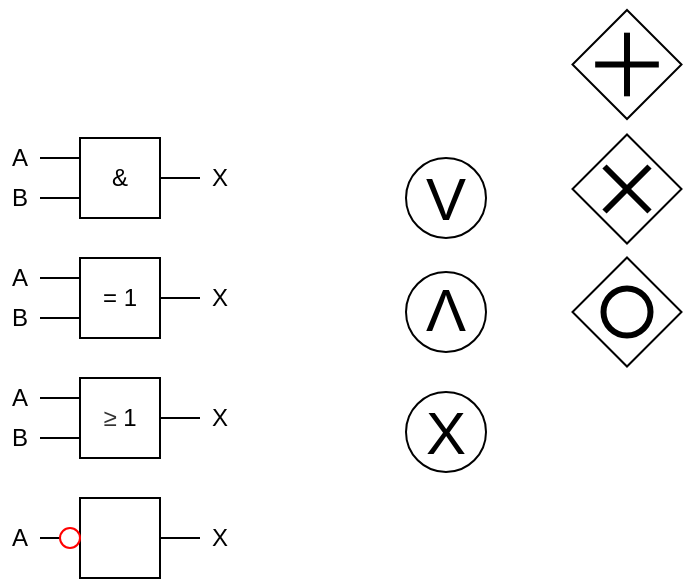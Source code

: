 <mxfile>
    <diagram id="AQ3hdD_zzQC6jocJZZAs" name="Seite-1">
        <mxGraphModel dx="195" dy="385" grid="0" gridSize="10" guides="1" tooltips="1" connect="1" arrows="1" fold="1" page="1" pageScale="1" pageWidth="827" pageHeight="1169" math="0" shadow="0">
            <root>
                <mxCell id="0"/>
                <mxCell id="1" parent="0"/>
                <mxCell id="38" value="" style="rhombus;whiteSpace=wrap;html=1;" vertex="1" parent="1">
                    <mxGeometry x="446.25" y="438.25" width="54.5" height="54.5" as="geometry"/>
                </mxCell>
                <mxCell id="5" style="edgeStyle=none;html=1;exitX=0;exitY=0.25;exitDx=0;exitDy=0;entryX=1;entryY=0.5;entryDx=0;entryDy=0;endArrow=none;endFill=0;" parent="1" source="2" target="3" edge="1">
                    <mxGeometry relative="1" as="geometry"/>
                </mxCell>
                <mxCell id="2" value="&amp;amp;" style="rounded=0;whiteSpace=wrap;html=1;" parent="1" vertex="1">
                    <mxGeometry x="200" y="440" width="40" height="40" as="geometry"/>
                </mxCell>
                <mxCell id="3" value="A" style="text;html=1;strokeColor=none;fillColor=none;align=center;verticalAlign=middle;whiteSpace=wrap;rounded=0;" parent="1" vertex="1">
                    <mxGeometry x="160" y="440" width="20" height="20" as="geometry"/>
                </mxCell>
                <mxCell id="4" value="B" style="text;html=1;strokeColor=none;fillColor=none;align=center;verticalAlign=middle;whiteSpace=wrap;rounded=0;" parent="1" vertex="1">
                    <mxGeometry x="160" y="460" width="20" height="20" as="geometry"/>
                </mxCell>
                <mxCell id="6" style="edgeStyle=none;html=1;exitX=0;exitY=0.75;exitDx=0;exitDy=0;entryX=1;entryY=0.5;entryDx=0;entryDy=0;endArrow=none;endFill=0;" parent="1" source="2" target="4" edge="1">
                    <mxGeometry relative="1" as="geometry">
                        <mxPoint x="210" y="460" as="sourcePoint"/>
                        <mxPoint x="190" y="460" as="targetPoint"/>
                    </mxGeometry>
                </mxCell>
                <mxCell id="7" value="X" style="text;html=1;strokeColor=none;fillColor=none;align=center;verticalAlign=middle;whiteSpace=wrap;rounded=0;" parent="1" vertex="1">
                    <mxGeometry x="260" y="450" width="20" height="20" as="geometry"/>
                </mxCell>
                <mxCell id="8" style="edgeStyle=none;html=1;exitX=0;exitY=0.5;exitDx=0;exitDy=0;endArrow=none;endFill=0;" parent="1" source="7" edge="1">
                    <mxGeometry relative="1" as="geometry">
                        <mxPoint x="210" y="480" as="sourcePoint"/>
                        <mxPoint x="240" y="460" as="targetPoint"/>
                    </mxGeometry>
                </mxCell>
                <mxCell id="9" style="edgeStyle=none;html=1;exitX=0;exitY=0.25;exitDx=0;exitDy=0;entryX=1;entryY=0.5;entryDx=0;entryDy=0;endArrow=none;endFill=0;" parent="1" source="10" target="11" edge="1">
                    <mxGeometry relative="1" as="geometry"/>
                </mxCell>
                <mxCell id="10" value="= 1" style="rounded=0;whiteSpace=wrap;html=1;" parent="1" vertex="1">
                    <mxGeometry x="200" y="500" width="40" height="40" as="geometry"/>
                </mxCell>
                <mxCell id="11" value="A" style="text;html=1;strokeColor=none;fillColor=none;align=center;verticalAlign=middle;whiteSpace=wrap;rounded=0;" parent="1" vertex="1">
                    <mxGeometry x="160" y="500" width="20" height="20" as="geometry"/>
                </mxCell>
                <mxCell id="12" value="B" style="text;html=1;strokeColor=none;fillColor=none;align=center;verticalAlign=middle;whiteSpace=wrap;rounded=0;" parent="1" vertex="1">
                    <mxGeometry x="160" y="520" width="20" height="20" as="geometry"/>
                </mxCell>
                <mxCell id="13" style="edgeStyle=none;html=1;exitX=0;exitY=0.75;exitDx=0;exitDy=0;entryX=1;entryY=0.5;entryDx=0;entryDy=0;endArrow=none;endFill=0;" parent="1" source="10" target="12" edge="1">
                    <mxGeometry relative="1" as="geometry">
                        <mxPoint x="210" y="520" as="sourcePoint"/>
                        <mxPoint x="190" y="520" as="targetPoint"/>
                    </mxGeometry>
                </mxCell>
                <mxCell id="14" value="X" style="text;html=1;strokeColor=none;fillColor=none;align=center;verticalAlign=middle;whiteSpace=wrap;rounded=0;" parent="1" vertex="1">
                    <mxGeometry x="260" y="510" width="20" height="20" as="geometry"/>
                </mxCell>
                <mxCell id="15" style="edgeStyle=none;html=1;exitX=0;exitY=0.5;exitDx=0;exitDy=0;endArrow=none;endFill=0;" parent="1" source="14" edge="1">
                    <mxGeometry relative="1" as="geometry">
                        <mxPoint x="210" y="540" as="sourcePoint"/>
                        <mxPoint x="240" y="520" as="targetPoint"/>
                    </mxGeometry>
                </mxCell>
                <mxCell id="16" style="edgeStyle=none;html=1;exitX=0;exitY=0.25;exitDx=0;exitDy=0;entryX=1;entryY=0.5;entryDx=0;entryDy=0;endArrow=none;endFill=0;" parent="1" source="17" target="18" edge="1">
                    <mxGeometry relative="1" as="geometry"/>
                </mxCell>
                <mxCell id="17" value="&lt;span style=&quot;color: rgb(51, 51, 51); text-align: left; background-color: rgb(255, 255, 255);&quot;&gt;&lt;font style=&quot;font-size: 12px;&quot;&gt;≥&lt;/font&gt;&lt;/span&gt;&amp;nbsp;1" style="rounded=0;whiteSpace=wrap;html=1;fontFamily=Helvetica;" parent="1" vertex="1">
                    <mxGeometry x="200" y="560" width="40" height="40" as="geometry"/>
                </mxCell>
                <mxCell id="18" value="A" style="text;html=1;strokeColor=none;fillColor=none;align=center;verticalAlign=middle;whiteSpace=wrap;rounded=0;" parent="1" vertex="1">
                    <mxGeometry x="160" y="560" width="20" height="20" as="geometry"/>
                </mxCell>
                <mxCell id="19" value="B" style="text;html=1;strokeColor=none;fillColor=none;align=center;verticalAlign=middle;whiteSpace=wrap;rounded=0;" parent="1" vertex="1">
                    <mxGeometry x="160" y="580" width="20" height="20" as="geometry"/>
                </mxCell>
                <mxCell id="20" style="edgeStyle=none;html=1;exitX=0;exitY=0.75;exitDx=0;exitDy=0;entryX=1;entryY=0.5;entryDx=0;entryDy=0;endArrow=none;endFill=0;" parent="1" source="17" target="19" edge="1">
                    <mxGeometry relative="1" as="geometry">
                        <mxPoint x="210" y="580" as="sourcePoint"/>
                        <mxPoint x="190" y="580" as="targetPoint"/>
                    </mxGeometry>
                </mxCell>
                <mxCell id="21" value="X" style="text;html=1;strokeColor=none;fillColor=none;align=center;verticalAlign=middle;whiteSpace=wrap;rounded=0;" parent="1" vertex="1">
                    <mxGeometry x="260" y="570" width="20" height="20" as="geometry"/>
                </mxCell>
                <mxCell id="22" style="edgeStyle=none;html=1;exitX=0;exitY=0.5;exitDx=0;exitDy=0;endArrow=none;endFill=0;" parent="1" source="21" edge="1">
                    <mxGeometry relative="1" as="geometry">
                        <mxPoint x="210" y="600" as="sourcePoint"/>
                        <mxPoint x="240" y="580" as="targetPoint"/>
                    </mxGeometry>
                </mxCell>
                <mxCell id="23" style="edgeStyle=none;html=1;exitX=0;exitY=0.5;exitDx=0;exitDy=0;entryX=1;entryY=0.5;entryDx=0;entryDy=0;endArrow=none;endFill=0;startArrow=none;" parent="1" source="30" target="25" edge="1">
                    <mxGeometry relative="1" as="geometry"/>
                </mxCell>
                <mxCell id="24" value="" style="rounded=0;whiteSpace=wrap;html=1;fontFamily=Helvetica;" parent="1" vertex="1">
                    <mxGeometry x="200" y="620" width="40" height="40" as="geometry"/>
                </mxCell>
                <mxCell id="25" value="A" style="text;html=1;strokeColor=none;fillColor=none;align=center;verticalAlign=middle;whiteSpace=wrap;rounded=0;" parent="1" vertex="1">
                    <mxGeometry x="160" y="630" width="20" height="20" as="geometry"/>
                </mxCell>
                <mxCell id="28" value="X" style="text;html=1;strokeColor=none;fillColor=none;align=center;verticalAlign=middle;whiteSpace=wrap;rounded=0;" parent="1" vertex="1">
                    <mxGeometry x="260" y="630" width="20" height="20" as="geometry"/>
                </mxCell>
                <mxCell id="29" style="edgeStyle=none;html=1;exitX=0;exitY=0.5;exitDx=0;exitDy=0;endArrow=none;endFill=0;" parent="1" source="28" edge="1">
                    <mxGeometry relative="1" as="geometry">
                        <mxPoint x="210" y="660" as="sourcePoint"/>
                        <mxPoint x="240" y="640" as="targetPoint"/>
                    </mxGeometry>
                </mxCell>
                <mxCell id="31" value="" style="edgeStyle=none;html=1;exitX=0;exitY=0.5;exitDx=0;exitDy=0;entryX=1;entryY=0.5;entryDx=0;entryDy=0;endArrow=none;endFill=0;" parent="1" source="24" target="30" edge="1">
                    <mxGeometry relative="1" as="geometry">
                        <mxPoint x="200" y="640" as="sourcePoint"/>
                        <mxPoint x="180" y="640" as="targetPoint"/>
                    </mxGeometry>
                </mxCell>
                <mxCell id="30" value="" style="ellipse;whiteSpace=wrap;html=1;aspect=fixed;fontFamily=Helvetica;fontSize=12;labelBorderColor=none;fontColor=#CC0000;strokeColor=#FF0000;" parent="1" vertex="1">
                    <mxGeometry x="190" y="635" width="10" height="10" as="geometry"/>
                </mxCell>
                <mxCell id="32" value="V" style="ellipse;whiteSpace=wrap;html=1;aspect=fixed;fontSize=30;" parent="1" vertex="1">
                    <mxGeometry x="363" y="450" width="40" height="40" as="geometry"/>
                </mxCell>
                <mxCell id="33" value="V" style="ellipse;whiteSpace=wrap;html=1;aspect=fixed;fontSize=30;rotation=-180;" parent="1" vertex="1">
                    <mxGeometry x="363" y="507" width="40" height="40" as="geometry"/>
                </mxCell>
                <mxCell id="34" value="X" style="ellipse;whiteSpace=wrap;html=1;aspect=fixed;fontSize=30;" parent="1" vertex="1">
                    <mxGeometry x="363" y="567" width="40" height="40" as="geometry"/>
                </mxCell>
                <mxCell id="35" value="" style="rhombus;whiteSpace=wrap;html=1;strokeColor=none;" vertex="1" parent="1">
                    <mxGeometry x="451" y="443" width="45" height="45" as="geometry"/>
                </mxCell>
                <mxCell id="36" value="" style="endArrow=none;html=1;entryX=1;entryY=0;entryDx=0;entryDy=0;exitX=0;exitY=1;exitDx=0;exitDy=0;strokeWidth=3;" edge="1" parent="1" source="35" target="35">
                    <mxGeometry width="50" height="50" relative="1" as="geometry">
                        <mxPoint x="426" y="522" as="sourcePoint"/>
                        <mxPoint x="442" y="503" as="targetPoint"/>
                    </mxGeometry>
                </mxCell>
                <mxCell id="37" value="" style="endArrow=none;html=1;entryX=0;entryY=0;entryDx=0;entryDy=0;exitX=1;exitY=1;exitDx=0;exitDy=0;strokeWidth=3;" edge="1" parent="1" source="35" target="35">
                    <mxGeometry width="50" height="50" relative="1" as="geometry">
                        <mxPoint x="428" y="506" as="sourcePoint"/>
                        <mxPoint x="440" y="521" as="targetPoint"/>
                    </mxGeometry>
                </mxCell>
                <mxCell id="39" value="" style="rhombus;whiteSpace=wrap;html=1;" vertex="1" parent="1">
                    <mxGeometry x="446.25" y="499.75" width="54.5" height="54.5" as="geometry"/>
                </mxCell>
                <mxCell id="40" value="" style="ellipse;whiteSpace=wrap;html=1;aspect=fixed;strokeWidth=3;" vertex="1" parent="1">
                    <mxGeometry x="461.75" y="515.25" width="23.5" height="23.5" as="geometry"/>
                </mxCell>
                <mxCell id="42" value="" style="rhombus;whiteSpace=wrap;html=1;strokeColor=none;rotation=45;" vertex="1" parent="1">
                    <mxGeometry x="451" y="380.75" width="45" height="45" as="geometry"/>
                </mxCell>
                <mxCell id="43" value="" style="endArrow=none;html=1;entryX=1;entryY=0;entryDx=0;entryDy=0;exitX=0;exitY=1;exitDx=0;exitDy=0;strokeWidth=3;" edge="1" parent="1" source="42" target="42">
                    <mxGeometry width="50" height="50" relative="1" as="geometry">
                        <mxPoint x="426" y="459.75" as="sourcePoint"/>
                        <mxPoint x="442" y="440.75" as="targetPoint"/>
                    </mxGeometry>
                </mxCell>
                <mxCell id="44" value="" style="endArrow=none;html=1;entryX=0;entryY=0;entryDx=0;entryDy=0;exitX=1;exitY=1;exitDx=0;exitDy=0;strokeWidth=3;" edge="1" parent="1" source="42" target="42">
                    <mxGeometry width="50" height="50" relative="1" as="geometry">
                        <mxPoint x="428" y="443.75" as="sourcePoint"/>
                        <mxPoint x="440" y="458.75" as="targetPoint"/>
                    </mxGeometry>
                </mxCell>
                <mxCell id="41" value="" style="rhombus;whiteSpace=wrap;html=1;fillColor=none;" vertex="1" parent="1">
                    <mxGeometry x="446.25" y="376" width="54.5" height="54.5" as="geometry"/>
                </mxCell>
            </root>
        </mxGraphModel>
    </diagram>
</mxfile>